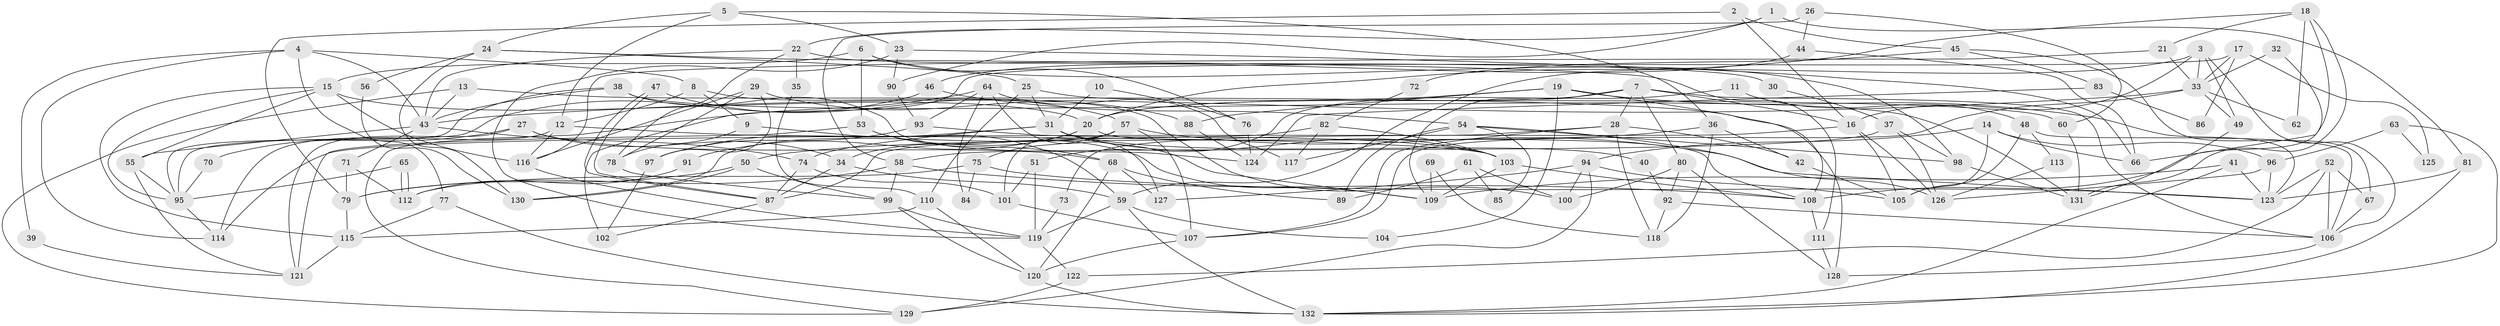 // Generated by graph-tools (version 1.1) at 2025/26/03/09/25 03:26:19]
// undirected, 132 vertices, 264 edges
graph export_dot {
graph [start="1"]
  node [color=gray90,style=filled];
  1;
  2;
  3;
  4;
  5;
  6;
  7;
  8;
  9;
  10;
  11;
  12;
  13;
  14;
  15;
  16;
  17;
  18;
  19;
  20;
  21;
  22;
  23;
  24;
  25;
  26;
  27;
  28;
  29;
  30;
  31;
  32;
  33;
  34;
  35;
  36;
  37;
  38;
  39;
  40;
  41;
  42;
  43;
  44;
  45;
  46;
  47;
  48;
  49;
  50;
  51;
  52;
  53;
  54;
  55;
  56;
  57;
  58;
  59;
  60;
  61;
  62;
  63;
  64;
  65;
  66;
  67;
  68;
  69;
  70;
  71;
  72;
  73;
  74;
  75;
  76;
  77;
  78;
  79;
  80;
  81;
  82;
  83;
  84;
  85;
  86;
  87;
  88;
  89;
  90;
  91;
  92;
  93;
  94;
  95;
  96;
  97;
  98;
  99;
  100;
  101;
  102;
  103;
  104;
  105;
  106;
  107;
  108;
  109;
  110;
  111;
  112;
  113;
  114;
  115;
  116;
  117;
  118;
  119;
  120;
  121;
  122;
  123;
  124;
  125;
  126;
  127;
  128;
  129;
  130;
  131;
  132;
  1 -- 22;
  1 -- 90;
  1 -- 81;
  2 -- 16;
  2 -- 79;
  2 -- 45;
  3 -- 33;
  3 -- 59;
  3 -- 16;
  3 -- 49;
  3 -- 106;
  4 -- 77;
  4 -- 43;
  4 -- 8;
  4 -- 39;
  4 -- 114;
  5 -- 36;
  5 -- 12;
  5 -- 23;
  5 -- 24;
  6 -- 15;
  6 -- 53;
  6 -- 76;
  6 -- 98;
  7 -- 109;
  7 -- 20;
  7 -- 16;
  7 -- 28;
  7 -- 80;
  7 -- 106;
  8 -- 12;
  8 -- 9;
  8 -- 100;
  9 -- 78;
  9 -- 59;
  10 -- 76;
  10 -- 31;
  11 -- 48;
  11 -- 51;
  12 -- 103;
  12 -- 114;
  12 -- 116;
  13 -- 128;
  13 -- 43;
  13 -- 129;
  14 -- 105;
  14 -- 96;
  14 -- 66;
  14 -- 94;
  15 -- 20;
  15 -- 115;
  15 -- 55;
  15 -- 95;
  15 -- 116;
  16 -- 105;
  16 -- 114;
  16 -- 126;
  17 -- 33;
  17 -- 102;
  17 -- 86;
  17 -- 125;
  18 -- 131;
  18 -- 21;
  18 -- 20;
  18 -- 62;
  18 -- 66;
  19 -- 108;
  19 -- 20;
  19 -- 88;
  19 -- 104;
  19 -- 123;
  20 -- 108;
  20 -- 34;
  20 -- 91;
  21 -- 33;
  21 -- 116;
  22 -- 78;
  22 -- 43;
  22 -- 30;
  22 -- 35;
  23 -- 66;
  23 -- 90;
  23 -- 119;
  24 -- 25;
  24 -- 56;
  24 -- 111;
  24 -- 130;
  25 -- 31;
  25 -- 60;
  25 -- 110;
  26 -- 58;
  26 -- 44;
  26 -- 60;
  27 -- 68;
  27 -- 34;
  27 -- 70;
  27 -- 121;
  28 -- 42;
  28 -- 73;
  28 -- 107;
  28 -- 118;
  29 -- 116;
  29 -- 97;
  29 -- 78;
  29 -- 88;
  30 -- 37;
  31 -- 109;
  31 -- 74;
  31 -- 40;
  31 -- 97;
  31 -- 103;
  32 -- 33;
  32 -- 108;
  33 -- 107;
  33 -- 43;
  33 -- 49;
  33 -- 62;
  34 -- 59;
  34 -- 87;
  35 -- 110;
  36 -- 50;
  36 -- 118;
  36 -- 42;
  37 -- 58;
  37 -- 98;
  37 -- 126;
  38 -- 43;
  38 -- 95;
  38 -- 124;
  38 -- 131;
  39 -- 121;
  40 -- 92;
  41 -- 123;
  41 -- 132;
  41 -- 109;
  42 -- 105;
  43 -- 55;
  43 -- 71;
  43 -- 74;
  44 -- 66;
  44 -- 46;
  45 -- 67;
  45 -- 72;
  45 -- 83;
  46 -- 95;
  46 -- 54;
  47 -- 57;
  47 -- 87;
  47 -- 87;
  48 -- 105;
  48 -- 106;
  48 -- 113;
  49 -- 131;
  50 -- 99;
  50 -- 130;
  50 -- 79;
  51 -- 101;
  51 -- 119;
  52 -- 106;
  52 -- 122;
  52 -- 67;
  52 -- 123;
  53 -- 109;
  53 -- 121;
  53 -- 68;
  54 -- 126;
  54 -- 98;
  54 -- 85;
  54 -- 89;
  54 -- 117;
  55 -- 95;
  55 -- 121;
  56 -- 130;
  57 -- 101;
  57 -- 123;
  57 -- 75;
  57 -- 107;
  57 -- 130;
  58 -- 99;
  58 -- 79;
  58 -- 108;
  59 -- 119;
  59 -- 104;
  59 -- 132;
  60 -- 131;
  61 -- 89;
  61 -- 100;
  61 -- 85;
  63 -- 132;
  63 -- 96;
  63 -- 125;
  64 -- 117;
  64 -- 127;
  64 -- 84;
  64 -- 93;
  64 -- 129;
  65 -- 95;
  65 -- 112;
  65 -- 112;
  67 -- 106;
  68 -- 120;
  68 -- 89;
  68 -- 127;
  69 -- 118;
  69 -- 109;
  70 -- 95;
  71 -- 112;
  71 -- 79;
  72 -- 82;
  73 -- 119;
  74 -- 87;
  74 -- 101;
  75 -- 123;
  75 -- 84;
  75 -- 112;
  76 -- 124;
  77 -- 132;
  77 -- 115;
  78 -- 99;
  79 -- 115;
  80 -- 100;
  80 -- 92;
  80 -- 128;
  81 -- 123;
  81 -- 132;
  82 -- 103;
  82 -- 87;
  82 -- 117;
  83 -- 124;
  83 -- 86;
  87 -- 102;
  88 -- 124;
  90 -- 93;
  91 -- 112;
  92 -- 106;
  92 -- 118;
  93 -- 103;
  93 -- 97;
  94 -- 129;
  94 -- 100;
  94 -- 105;
  94 -- 127;
  95 -- 114;
  96 -- 126;
  96 -- 123;
  97 -- 102;
  98 -- 131;
  99 -- 119;
  99 -- 120;
  101 -- 107;
  103 -- 108;
  103 -- 109;
  106 -- 128;
  107 -- 120;
  108 -- 111;
  110 -- 120;
  110 -- 115;
  111 -- 128;
  113 -- 126;
  115 -- 121;
  116 -- 119;
  119 -- 122;
  120 -- 132;
  122 -- 129;
}
